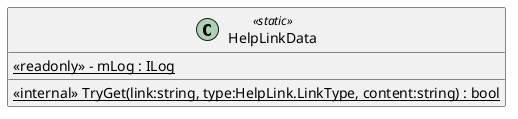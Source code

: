 @startuml
class HelpLinkData <<static>> {
    <<internal>> {static} TryGet(link:string, type:HelpLink.LinkType, content:string) : bool
    {static} <<readonly>> - mLog : ILog
}
@enduml
